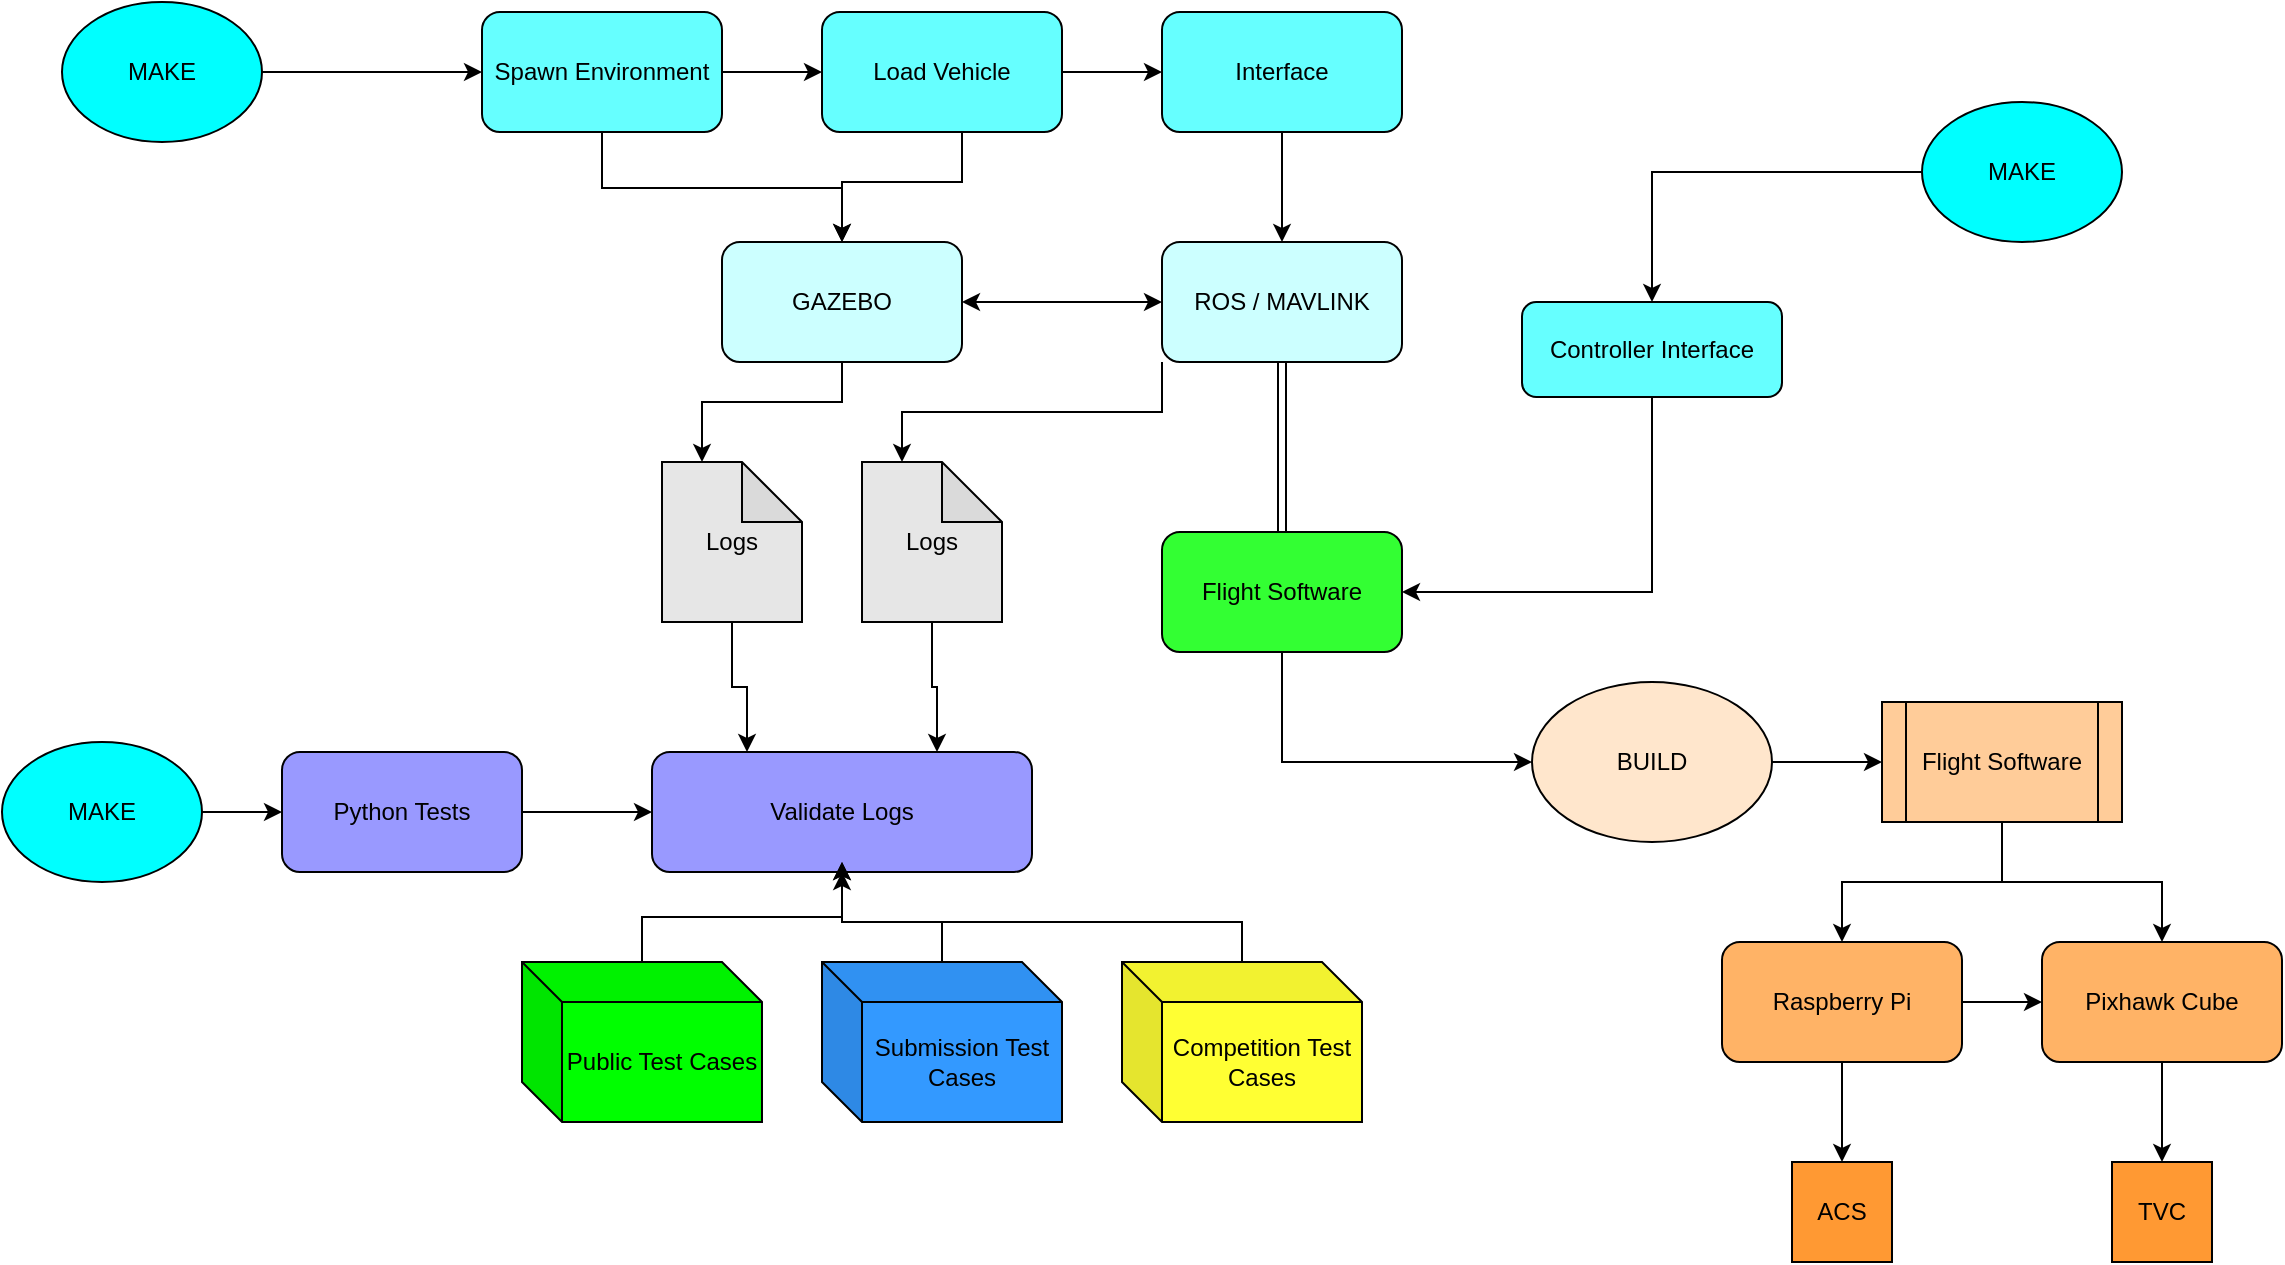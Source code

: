 <mxfile version="13.3.1" type="device" pages="6"><diagram id="QV_t-LwQ4jE7NFjVKtQG" name="Software Overview"><mxGraphModel dx="1341" dy="676" grid="1" gridSize="10" guides="1" tooltips="1" connect="1" arrows="1" fold="1" page="1" pageScale="1" pageWidth="1700" pageHeight="1100" math="0" shadow="0"><root><mxCell id="0"/><mxCell id="1" parent="0"/><mxCell id="266Ga_ibOnJEbYvgZcJY-7" style="edgeStyle=orthogonalEdgeStyle;rounded=0;orthogonalLoop=1;jettySize=auto;html=1;entryX=0;entryY=0.5;entryDx=0;entryDy=0;" parent="1" source="266Ga_ibOnJEbYvgZcJY-1" target="266Ga_ibOnJEbYvgZcJY-4" edge="1"><mxGeometry relative="1" as="geometry"/></mxCell><mxCell id="266Ga_ibOnJEbYvgZcJY-1" value="MAKE" style="ellipse;whiteSpace=wrap;html=1;fillColor=#00FFFF;" parent="1" vertex="1"><mxGeometry x="70" y="40" width="100" height="70" as="geometry"/></mxCell><mxCell id="266Ga_ibOnJEbYvgZcJY-8" style="edgeStyle=orthogonalEdgeStyle;rounded=0;orthogonalLoop=1;jettySize=auto;html=1;entryX=0;entryY=0.5;entryDx=0;entryDy=0;" parent="1" source="266Ga_ibOnJEbYvgZcJY-4" target="266Ga_ibOnJEbYvgZcJY-5" edge="1"><mxGeometry relative="1" as="geometry"/></mxCell><mxCell id="266Ga_ibOnJEbYvgZcJY-9" style="edgeStyle=orthogonalEdgeStyle;rounded=0;orthogonalLoop=1;jettySize=auto;html=1;exitX=0.5;exitY=1;exitDx=0;exitDy=0;entryX=0.5;entryY=0;entryDx=0;entryDy=0;" parent="1" source="266Ga_ibOnJEbYvgZcJY-4" target="266Ga_ibOnJEbYvgZcJY-6" edge="1"><mxGeometry relative="1" as="geometry"><Array as="points"><mxPoint x="340" y="133"/><mxPoint x="460" y="133"/></Array></mxGeometry></mxCell><mxCell id="266Ga_ibOnJEbYvgZcJY-4" value="Spawn Environment" style="rounded=1;whiteSpace=wrap;html=1;fillColor=#66FFFF;" parent="1" vertex="1"><mxGeometry x="280" y="45" width="120" height="60" as="geometry"/></mxCell><mxCell id="266Ga_ibOnJEbYvgZcJY-10" style="edgeStyle=orthogonalEdgeStyle;rounded=0;orthogonalLoop=1;jettySize=auto;html=1;" parent="1" source="266Ga_ibOnJEbYvgZcJY-5" target="266Ga_ibOnJEbYvgZcJY-6" edge="1"><mxGeometry relative="1" as="geometry"><Array as="points"><mxPoint x="520" y="130"/><mxPoint x="460" y="130"/></Array></mxGeometry></mxCell><mxCell id="266Ga_ibOnJEbYvgZcJY-13" style="edgeStyle=orthogonalEdgeStyle;rounded=0;orthogonalLoop=1;jettySize=auto;html=1;" parent="1" source="266Ga_ibOnJEbYvgZcJY-5" target="266Ga_ibOnJEbYvgZcJY-11" edge="1"><mxGeometry relative="1" as="geometry"/></mxCell><mxCell id="266Ga_ibOnJEbYvgZcJY-5" value="Load Vehicle" style="rounded=1;whiteSpace=wrap;html=1;fillColor=#66FFFF;" parent="1" vertex="1"><mxGeometry x="450" y="45" width="120" height="60" as="geometry"/></mxCell><mxCell id="266Ga_ibOnJEbYvgZcJY-25" style="edgeStyle=orthogonalEdgeStyle;rounded=0;orthogonalLoop=1;jettySize=auto;html=1;entryX=0;entryY=0;entryDx=20;entryDy=0;entryPerimeter=0;" parent="1" source="266Ga_ibOnJEbYvgZcJY-6" target="266Ga_ibOnJEbYvgZcJY-22" edge="1"><mxGeometry relative="1" as="geometry"><Array as="points"><mxPoint x="460" y="240"/><mxPoint x="390" y="240"/></Array></mxGeometry></mxCell><mxCell id="266Ga_ibOnJEbYvgZcJY-6" value="GAZEBO" style="rounded=1;whiteSpace=wrap;html=1;fillColor=#CCFFFF;" parent="1" vertex="1"><mxGeometry x="400" y="160" width="120" height="60" as="geometry"/></mxCell><mxCell id="266Ga_ibOnJEbYvgZcJY-14" style="edgeStyle=orthogonalEdgeStyle;rounded=0;orthogonalLoop=1;jettySize=auto;html=1;" parent="1" source="266Ga_ibOnJEbYvgZcJY-11" target="266Ga_ibOnJEbYvgZcJY-12" edge="1"><mxGeometry relative="1" as="geometry"/></mxCell><mxCell id="266Ga_ibOnJEbYvgZcJY-11" value="Interface" style="rounded=1;whiteSpace=wrap;html=1;fillColor=#66FFFF;" parent="1" vertex="1"><mxGeometry x="620" y="45" width="120" height="60" as="geometry"/></mxCell><mxCell id="266Ga_ibOnJEbYvgZcJY-24" style="edgeStyle=orthogonalEdgeStyle;rounded=0;orthogonalLoop=1;jettySize=auto;html=1;exitX=0;exitY=1;exitDx=0;exitDy=0;entryX=0;entryY=0;entryDx=20;entryDy=0;entryPerimeter=0;" parent="1" source="266Ga_ibOnJEbYvgZcJY-12" target="266Ga_ibOnJEbYvgZcJY-23" edge="1"><mxGeometry relative="1" as="geometry"/></mxCell><mxCell id="266Ga_ibOnJEbYvgZcJY-12" value="ROS / MAVLINK" style="rounded=1;whiteSpace=wrap;html=1;fillColor=#CCFFFF;" parent="1" vertex="1"><mxGeometry x="620" y="160" width="120" height="60" as="geometry"/></mxCell><mxCell id="266Ga_ibOnJEbYvgZcJY-15" value="" style="endArrow=classic;startArrow=classic;html=1;entryX=0;entryY=0.5;entryDx=0;entryDy=0;exitX=1;exitY=0.5;exitDx=0;exitDy=0;" parent="1" source="266Ga_ibOnJEbYvgZcJY-6" target="266Ga_ibOnJEbYvgZcJY-12" edge="1"><mxGeometry width="50" height="50" relative="1" as="geometry"><mxPoint x="600" y="340" as="sourcePoint"/><mxPoint x="650" y="290" as="targetPoint"/></mxGeometry></mxCell><mxCell id="266Ga_ibOnJEbYvgZcJY-19" style="edgeStyle=orthogonalEdgeStyle;rounded=0;orthogonalLoop=1;jettySize=auto;html=1;entryX=0.5;entryY=0;entryDx=0;entryDy=0;" parent="1" source="266Ga_ibOnJEbYvgZcJY-16" target="266Ga_ibOnJEbYvgZcJY-17" edge="1"><mxGeometry relative="1" as="geometry"><Array as="points"><mxPoint x="865" y="125"/></Array></mxGeometry></mxCell><mxCell id="266Ga_ibOnJEbYvgZcJY-16" value="MAKE" style="ellipse;whiteSpace=wrap;html=1;fillColor=#00FFFF;" parent="1" vertex="1"><mxGeometry x="1000" y="90" width="100" height="70" as="geometry"/></mxCell><mxCell id="266Ga_ibOnJEbYvgZcJY-20" style="edgeStyle=orthogonalEdgeStyle;rounded=0;orthogonalLoop=1;jettySize=auto;html=1;" parent="1" source="266Ga_ibOnJEbYvgZcJY-17" target="266Ga_ibOnJEbYvgZcJY-18" edge="1"><mxGeometry relative="1" as="geometry"><Array as="points"><mxPoint x="865" y="335"/></Array></mxGeometry></mxCell><mxCell id="266Ga_ibOnJEbYvgZcJY-17" value="Controller Interface" style="rounded=1;whiteSpace=wrap;html=1;fillColor=#66FFFF;" parent="1" vertex="1"><mxGeometry x="800" y="190" width="130" height="47.5" as="geometry"/></mxCell><mxCell id="266Ga_ibOnJEbYvgZcJY-56" style="edgeStyle=orthogonalEdgeStyle;rounded=0;orthogonalLoop=1;jettySize=auto;html=1;entryX=0;entryY=0.5;entryDx=0;entryDy=0;" parent="1" source="266Ga_ibOnJEbYvgZcJY-18" target="266Ga_ibOnJEbYvgZcJY-53" edge="1"><mxGeometry relative="1" as="geometry"><Array as="points"><mxPoint x="680" y="420"/></Array></mxGeometry></mxCell><mxCell id="266Ga_ibOnJEbYvgZcJY-18" value="Flight Software" style="rounded=1;whiteSpace=wrap;html=1;fillColor=#33FF33;" parent="1" vertex="1"><mxGeometry x="620" y="305" width="120" height="60" as="geometry"/></mxCell><mxCell id="266Ga_ibOnJEbYvgZcJY-21" value="" style="shape=link;html=1;entryX=0.5;entryY=1;entryDx=0;entryDy=0;exitX=0.5;exitY=0;exitDx=0;exitDy=0;" parent="1" source="266Ga_ibOnJEbYvgZcJY-18" target="266Ga_ibOnJEbYvgZcJY-12" edge="1"><mxGeometry width="50" height="50" relative="1" as="geometry"><mxPoint x="600" y="340" as="sourcePoint"/><mxPoint x="650" y="290" as="targetPoint"/></mxGeometry></mxCell><mxCell id="266Ga_ibOnJEbYvgZcJY-31" style="edgeStyle=orthogonalEdgeStyle;rounded=0;orthogonalLoop=1;jettySize=auto;html=1;entryX=0.25;entryY=0;entryDx=0;entryDy=0;" parent="1" source="266Ga_ibOnJEbYvgZcJY-22" target="266Ga_ibOnJEbYvgZcJY-28" edge="1"><mxGeometry relative="1" as="geometry"/></mxCell><mxCell id="266Ga_ibOnJEbYvgZcJY-22" value="Logs" style="shape=note;whiteSpace=wrap;html=1;backgroundOutline=1;darkOpacity=0.05;fillColor=#E6E6E6;" parent="1" vertex="1"><mxGeometry x="370" y="270" width="70" height="80" as="geometry"/></mxCell><mxCell id="266Ga_ibOnJEbYvgZcJY-32" style="edgeStyle=orthogonalEdgeStyle;rounded=0;orthogonalLoop=1;jettySize=auto;html=1;entryX=0.75;entryY=0;entryDx=0;entryDy=0;" parent="1" source="266Ga_ibOnJEbYvgZcJY-23" target="266Ga_ibOnJEbYvgZcJY-28" edge="1"><mxGeometry relative="1" as="geometry"/></mxCell><mxCell id="266Ga_ibOnJEbYvgZcJY-23" value="Logs" style="shape=note;whiteSpace=wrap;html=1;backgroundOutline=1;darkOpacity=0.05;fillColor=#E6E6E6;" parent="1" vertex="1"><mxGeometry x="470" y="270" width="70" height="80" as="geometry"/></mxCell><mxCell id="266Ga_ibOnJEbYvgZcJY-29" style="edgeStyle=orthogonalEdgeStyle;rounded=0;orthogonalLoop=1;jettySize=auto;html=1;entryX=0;entryY=0.5;entryDx=0;entryDy=0;" parent="1" source="266Ga_ibOnJEbYvgZcJY-26" target="266Ga_ibOnJEbYvgZcJY-27" edge="1"><mxGeometry relative="1" as="geometry"/></mxCell><mxCell id="266Ga_ibOnJEbYvgZcJY-26" value="MAKE" style="ellipse;whiteSpace=wrap;html=1;strokeColor=#000000;fillColor=#00FFFF;" parent="1" vertex="1"><mxGeometry x="40" y="410" width="100" height="70" as="geometry"/></mxCell><mxCell id="266Ga_ibOnJEbYvgZcJY-30" style="edgeStyle=orthogonalEdgeStyle;rounded=0;orthogonalLoop=1;jettySize=auto;html=1;entryX=0;entryY=0.5;entryDx=0;entryDy=0;" parent="1" source="266Ga_ibOnJEbYvgZcJY-27" target="266Ga_ibOnJEbYvgZcJY-28" edge="1"><mxGeometry relative="1" as="geometry"/></mxCell><mxCell id="266Ga_ibOnJEbYvgZcJY-27" value="Python Tests" style="rounded=1;whiteSpace=wrap;html=1;fillColor=#9999FF;" parent="1" vertex="1"><mxGeometry x="180" y="415" width="120" height="60" as="geometry"/></mxCell><mxCell id="266Ga_ibOnJEbYvgZcJY-28" value="Validate Logs" style="rounded=1;whiteSpace=wrap;html=1;fillColor=#9999FF;" parent="1" vertex="1"><mxGeometry x="365" y="415" width="190" height="60" as="geometry"/></mxCell><mxCell id="266Ga_ibOnJEbYvgZcJY-50" style="edgeStyle=orthogonalEdgeStyle;rounded=0;orthogonalLoop=1;jettySize=auto;html=1;entryX=0.5;entryY=1;entryDx=0;entryDy=0;" parent="1" source="266Ga_ibOnJEbYvgZcJY-47" target="266Ga_ibOnJEbYvgZcJY-28" edge="1"><mxGeometry relative="1" as="geometry"/></mxCell><mxCell id="266Ga_ibOnJEbYvgZcJY-47" value="Public Test Cases" style="shape=cube;whiteSpace=wrap;html=1;boundedLbl=1;backgroundOutline=1;darkOpacity=0.05;darkOpacity2=0.1;fillColor=#00FF00;" parent="1" vertex="1"><mxGeometry x="300" y="520" width="120" height="80" as="geometry"/></mxCell><mxCell id="266Ga_ibOnJEbYvgZcJY-51" style="edgeStyle=orthogonalEdgeStyle;rounded=0;orthogonalLoop=1;jettySize=auto;html=1;" parent="1" source="266Ga_ibOnJEbYvgZcJY-48" edge="1"><mxGeometry relative="1" as="geometry"><mxPoint x="460" y="470" as="targetPoint"/><Array as="points"><mxPoint x="660" y="500"/><mxPoint x="460" y="500"/></Array></mxGeometry></mxCell><mxCell id="266Ga_ibOnJEbYvgZcJY-48" value="Competition Test Cases" style="shape=cube;whiteSpace=wrap;html=1;boundedLbl=1;backgroundOutline=1;darkOpacity=0.05;darkOpacity2=0.1;fillColor=#FFFF33;" parent="1" vertex="1"><mxGeometry x="600" y="520" width="120" height="80" as="geometry"/></mxCell><mxCell id="266Ga_ibOnJEbYvgZcJY-52" style="edgeStyle=orthogonalEdgeStyle;rounded=0;orthogonalLoop=1;jettySize=auto;html=1;" parent="1" source="266Ga_ibOnJEbYvgZcJY-49" edge="1"><mxGeometry relative="1" as="geometry"><mxPoint x="460" y="470" as="targetPoint"/><Array as="points"><mxPoint x="510" y="500"/><mxPoint x="460" y="500"/></Array></mxGeometry></mxCell><mxCell id="266Ga_ibOnJEbYvgZcJY-49" value="Submission Test Cases" style="shape=cube;whiteSpace=wrap;html=1;boundedLbl=1;backgroundOutline=1;darkOpacity=0.05;darkOpacity2=0.1;fillColor=#3399FF;" parent="1" vertex="1"><mxGeometry x="450" y="520" width="120" height="80" as="geometry"/></mxCell><mxCell id="266Ga_ibOnJEbYvgZcJY-60" style="edgeStyle=orthogonalEdgeStyle;rounded=0;orthogonalLoop=1;jettySize=auto;html=1;entryX=0;entryY=0.5;entryDx=0;entryDy=0;" parent="1" source="266Ga_ibOnJEbYvgZcJY-53" target="266Ga_ibOnJEbYvgZcJY-57" edge="1"><mxGeometry relative="1" as="geometry"/></mxCell><mxCell id="266Ga_ibOnJEbYvgZcJY-53" value="BUILD" style="ellipse;whiteSpace=wrap;html=1;strokeColor=#000000;fillColor=#FFE6CC;" parent="1" vertex="1"><mxGeometry x="805" y="380" width="120" height="80" as="geometry"/></mxCell><mxCell id="266Ga_ibOnJEbYvgZcJY-63" style="edgeStyle=orthogonalEdgeStyle;rounded=0;orthogonalLoop=1;jettySize=auto;html=1;entryX=0.5;entryY=0;entryDx=0;entryDy=0;" parent="1" source="266Ga_ibOnJEbYvgZcJY-54" target="266Ga_ibOnJEbYvgZcJY-61" edge="1"><mxGeometry relative="1" as="geometry"/></mxCell><mxCell id="266Ga_ibOnJEbYvgZcJY-65" style="edgeStyle=orthogonalEdgeStyle;rounded=0;orthogonalLoop=1;jettySize=auto;html=1;entryX=0;entryY=0.5;entryDx=0;entryDy=0;" parent="1" source="266Ga_ibOnJEbYvgZcJY-54" target="266Ga_ibOnJEbYvgZcJY-55" edge="1"><mxGeometry relative="1" as="geometry"/></mxCell><mxCell id="266Ga_ibOnJEbYvgZcJY-54" value="Raspberry Pi" style="rounded=1;whiteSpace=wrap;html=1;strokeColor=#000000;fillColor=#FFB366;" parent="1" vertex="1"><mxGeometry x="900" y="510" width="120" height="60" as="geometry"/></mxCell><mxCell id="266Ga_ibOnJEbYvgZcJY-64" style="edgeStyle=orthogonalEdgeStyle;rounded=0;orthogonalLoop=1;jettySize=auto;html=1;entryX=0.5;entryY=0;entryDx=0;entryDy=0;" parent="1" source="266Ga_ibOnJEbYvgZcJY-55" target="266Ga_ibOnJEbYvgZcJY-62" edge="1"><mxGeometry relative="1" as="geometry"/></mxCell><mxCell id="266Ga_ibOnJEbYvgZcJY-55" value="Pixhawk Cube" style="rounded=1;whiteSpace=wrap;html=1;strokeColor=#000000;fillColor=#FFB366;" parent="1" vertex="1"><mxGeometry x="1060" y="510" width="120" height="60" as="geometry"/></mxCell><mxCell id="266Ga_ibOnJEbYvgZcJY-58" style="edgeStyle=orthogonalEdgeStyle;rounded=0;orthogonalLoop=1;jettySize=auto;html=1;entryX=0.5;entryY=0;entryDx=0;entryDy=0;" parent="1" source="266Ga_ibOnJEbYvgZcJY-57" target="266Ga_ibOnJEbYvgZcJY-54" edge="1"><mxGeometry relative="1" as="geometry"/></mxCell><mxCell id="266Ga_ibOnJEbYvgZcJY-59" style="edgeStyle=orthogonalEdgeStyle;rounded=0;orthogonalLoop=1;jettySize=auto;html=1;" parent="1" source="266Ga_ibOnJEbYvgZcJY-57" target="266Ga_ibOnJEbYvgZcJY-55" edge="1"><mxGeometry relative="1" as="geometry"/></mxCell><mxCell id="266Ga_ibOnJEbYvgZcJY-57" value="Flight Software" style="shape=process;whiteSpace=wrap;html=1;backgroundOutline=1;strokeColor=#000000;fillColor=#FFCC99;" parent="1" vertex="1"><mxGeometry x="980" y="390" width="120" height="60" as="geometry"/></mxCell><mxCell id="266Ga_ibOnJEbYvgZcJY-61" value="ACS" style="whiteSpace=wrap;html=1;aspect=fixed;strokeColor=#000000;fillColor=#FF9933;" parent="1" vertex="1"><mxGeometry x="935" y="620" width="50" height="50" as="geometry"/></mxCell><mxCell id="266Ga_ibOnJEbYvgZcJY-62" value="TVC" style="whiteSpace=wrap;html=1;aspect=fixed;strokeColor=#000000;fillColor=#FF9933;" parent="1" vertex="1"><mxGeometry x="1095" y="620" width="50" height="50" as="geometry"/></mxCell></root></mxGraphModel></diagram><diagram id="mTxmU16VU5d2t4yKOXCx" name="Logic Flow"><mxGraphModel dx="1341" dy="676" grid="1" gridSize="10" guides="1" tooltips="1" connect="1" arrows="1" fold="1" page="1" pageScale="1" pageWidth="1700" pageHeight="1100" math="0" shadow="0"><root><mxCell id="L59uV44msr6y9Qb37QEs-0"/><mxCell id="L59uV44msr6y9Qb37QEs-1" parent="L59uV44msr6y9Qb37QEs-0"/></root></mxGraphModel></diagram><diagram id="eLiB-ae-I0bF-2y7iIBa" name="Hardware Connection"><mxGraphModel dx="1118" dy="563" grid="1" gridSize="10" guides="1" tooltips="1" connect="1" arrows="1" fold="1" page="1" pageScale="1" pageWidth="1700" pageHeight="1100" math="0" shadow="0"><root><mxCell id="LiqK97Otz3CZZz8D9-R--0"/><mxCell id="LiqK97Otz3CZZz8D9-R--1" parent="LiqK97Otz3CZZz8D9-R--0"/><mxCell id="LiqK97Otz3CZZz8D9-R--4" style="edgeStyle=orthogonalEdgeStyle;rounded=0;orthogonalLoop=1;jettySize=auto;html=1;entryX=0.5;entryY=1;entryDx=0;entryDy=0;entryPerimeter=0;" edge="1" parent="LiqK97Otz3CZZz8D9-R--1" source="LiqK97Otz3CZZz8D9-R--2" target="LiqK97Otz3CZZz8D9-R--3"><mxGeometry relative="1" as="geometry"/></mxCell><UserObject label="Terminal" link="data:page/id,dPQNYW0pSwMdl414c_Bj" id="LiqK97Otz3CZZz8D9-R--2"><mxCell style="points=[];aspect=fixed;html=1;align=center;shadow=0;dashed=0;image;image=img/lib/allied_telesis/computer_and_terminals/Personal_Computer.svg;" vertex="1" parent="LiqK97Otz3CZZz8D9-R--1"><mxGeometry x="80" y="130" width="45.6" height="61.8" as="geometry"/></mxCell></UserObject><mxCell id="LiqK97Otz3CZZz8D9-R--3" value="" style="verticalLabelPosition=bottom;shadow=0;dashed=0;align=center;html=1;verticalAlign=top;shape=mxgraph.electrical.radio.aerial_-_antenna_2;" vertex="1" parent="LiqK97Otz3CZZz8D9-R--1"><mxGeometry x="260" y="40" width="79" height="100" as="geometry"/></mxCell><mxCell id="LiqK97Otz3CZZz8D9-R--7" value="Telemetry Data" style="edgeStyle=orthogonalEdgeStyle;rounded=0;orthogonalLoop=1;jettySize=auto;html=1;" edge="1" parent="LiqK97Otz3CZZz8D9-R--1" source="LiqK97Otz3CZZz8D9-R--5" target="LiqK97Otz3CZZz8D9-R--3"><mxGeometry relative="1" as="geometry"/></mxCell><mxCell id="LiqK97Otz3CZZz8D9-R--9" value="UART" style="edgeStyle=orthogonalEdgeStyle;rounded=0;orthogonalLoop=1;jettySize=auto;html=1;entryX=0;entryY=0.5;entryDx=0;entryDy=0;" edge="1" parent="LiqK97Otz3CZZz8D9-R--1" source="LiqK97Otz3CZZz8D9-R--5" target="LiqK97Otz3CZZz8D9-R--8"><mxGeometry relative="1" as="geometry"><Array as="points"><mxPoint x="570" y="290"/></Array></mxGeometry></mxCell><mxCell id="LiqK97Otz3CZZz8D9-R--5" value="" style="verticalLabelPosition=bottom;shadow=0;dashed=0;align=center;html=1;verticalAlign=top;shape=mxgraph.electrical.radio.aerial_-_antenna_1;" vertex="1" parent="LiqK97Otz3CZZz8D9-R--1"><mxGeometry x="530" y="40" width="80" height="100" as="geometry"/></mxCell><mxCell id="LiqK97Otz3CZZz8D9-R--6" value="100 m" style="endArrow=none;dashed=1;html=1;entryX=0.013;entryY=-0.01;entryDx=0;entryDy=0;entryPerimeter=0;" edge="1" parent="LiqK97Otz3CZZz8D9-R--1" target="LiqK97Otz3CZZz8D9-R--5"><mxGeometry width="50" height="50" relative="1" as="geometry"><mxPoint x="340" y="40" as="sourcePoint"/><mxPoint x="510" y="270" as="targetPoint"/></mxGeometry></mxCell><mxCell id="L8g71v41RzZo-y1IxG4l-2" style="edgeStyle=orthogonalEdgeStyle;rounded=0;orthogonalLoop=1;jettySize=auto;html=1;entryX=0;entryY=0.5;entryDx=0;entryDy=0;" edge="1" parent="LiqK97Otz3CZZz8D9-R--1" source="LiqK97Otz3CZZz8D9-R--8" target="L8g71v41RzZo-y1IxG4l-0"><mxGeometry relative="1" as="geometry"><Array as="points"><mxPoint x="800" y="70"/></Array></mxGeometry></mxCell><mxCell id="L8g71v41RzZo-y1IxG4l-10" value="UART&lt;br&gt;(mavlink)" style="edgeStyle=orthogonalEdgeStyle;rounded=0;orthogonalLoop=1;jettySize=auto;html=1;" edge="1" parent="LiqK97Otz3CZZz8D9-R--1" source="LiqK97Otz3CZZz8D9-R--8" target="L8g71v41RzZo-y1IxG4l-9"><mxGeometry relative="1" as="geometry"/></mxCell><mxCell id="L8g71v41RzZo-y1IxG4l-16" value="Control Signal" style="edgeStyle=orthogonalEdgeStyle;rounded=0;orthogonalLoop=1;jettySize=auto;html=1;exitX=0.75;exitY=1;exitDx=0;exitDy=0;entryX=0;entryY=0.75;entryDx=0;entryDy=0;" edge="1" parent="LiqK97Otz3CZZz8D9-R--1" source="LiqK97Otz3CZZz8D9-R--8" target="L8g71v41RzZo-y1IxG4l-12"><mxGeometry relative="1" as="geometry"><Array as="points"><mxPoint x="834" y="445"/></Array></mxGeometry></mxCell><UserObject label="" link="data:page/id,_iH45gvC7xI7rbYf9HFH" id="LiqK97Otz3CZZz8D9-R--8"><mxCell style="shape=image;verticalLabelPosition=bottom;labelBackgroundColor=#ffffff;verticalAlign=top;aspect=fixed;imageAspect=0;image=https://www.raspberrypi.org/homepage-9df4b/static/hero-shot-33d83b8c5fa0933373dabcc9462b32a3.png;" vertex="1" parent="LiqK97Otz3CZZz8D9-R--1"><mxGeometry x="628.96" y="200" width="272.09" height="180" as="geometry"/></mxCell></UserObject><mxCell id="L8g71v41RzZo-y1IxG4l-3" style="edgeStyle=orthogonalEdgeStyle;rounded=0;orthogonalLoop=1;jettySize=auto;html=1;entryX=0;entryY=0.5;entryDx=0;entryDy=0;" edge="1" parent="LiqK97Otz3CZZz8D9-R--1" source="L8g71v41RzZo-y1IxG4l-0" target="L8g71v41RzZo-y1IxG4l-1"><mxGeometry relative="1" as="geometry"><mxPoint x="1100" y="70" as="targetPoint"/></mxGeometry></mxCell><mxCell id="L8g71v41RzZo-y1IxG4l-0" value="Relay Board" style="rounded=1;whiteSpace=wrap;html=1;" vertex="1" parent="LiqK97Otz3CZZz8D9-R--1"><mxGeometry x="830" y="40" width="120" height="60" as="geometry"/></mxCell><mxCell id="L8g71v41RzZo-y1IxG4l-5" style="edgeStyle=orthogonalEdgeStyle;rounded=0;orthogonalLoop=1;jettySize=auto;html=1;entryX=1;entryY=0.5;entryDx=0;entryDy=0;exitX=0.5;exitY=1;exitDx=0;exitDy=0;" edge="1" parent="LiqK97Otz3CZZz8D9-R--1" source="L8g71v41RzZo-y1IxG4l-1" target="L8g71v41RzZo-y1IxG4l-7"><mxGeometry relative="1" as="geometry"><mxPoint x="1200" y="260" as="targetPoint"/><Array as="points"><mxPoint x="1130" y="140"/></Array></mxGeometry></mxCell><mxCell id="L8g71v41RzZo-y1IxG4l-1" value="Solenoid Valve" style="rounded=1;whiteSpace=wrap;html=1;" vertex="1" parent="LiqK97Otz3CZZz8D9-R--1"><mxGeometry x="1070" y="40" width="120" height="60" as="geometry"/></mxCell><mxCell id="L8g71v41RzZo-y1IxG4l-8" style="edgeStyle=orthogonalEdgeStyle;rounded=0;orthogonalLoop=1;jettySize=auto;html=1;entryX=0.75;entryY=0;entryDx=0;entryDy=0;" edge="1" parent="LiqK97Otz3CZZz8D9-R--1" source="L8g71v41RzZo-y1IxG4l-7" target="LiqK97Otz3CZZz8D9-R--8"><mxGeometry relative="1" as="geometry"/></mxCell><mxCell id="L8g71v41RzZo-y1IxG4l-7" value="Pressure Sensor" style="rounded=0;whiteSpace=wrap;html=1;" vertex="1" parent="LiqK97Otz3CZZz8D9-R--1"><mxGeometry x="920" y="110" width="120" height="60" as="geometry"/></mxCell><mxCell id="L8g71v41RzZo-y1IxG4l-15" value="Servo PWM Signal" style="edgeStyle=orthogonalEdgeStyle;rounded=0;orthogonalLoop=1;jettySize=auto;html=1;entryX=0.5;entryY=1;entryDx=0;entryDy=0;exitX=1;exitY=0.25;exitDx=0;exitDy=0;" edge="1" parent="LiqK97Otz3CZZz8D9-R--1" source="L8g71v41RzZo-y1IxG4l-9" target="L8g71v41RzZo-y1IxG4l-12"><mxGeometry relative="1" as="geometry"><Array as="points"><mxPoint x="1285" y="524"/></Array></mxGeometry></mxCell><mxCell id="L8g71v41RzZo-y1IxG4l-20" value="Servo PWM" style="edgeStyle=orthogonalEdgeStyle;rounded=0;orthogonalLoop=1;jettySize=auto;html=1;entryX=0;entryY=0.5;entryDx=0;entryDy=0;" edge="1" parent="LiqK97Otz3CZZz8D9-R--1" source="L8g71v41RzZo-y1IxG4l-9" target="L8g71v41RzZo-y1IxG4l-18"><mxGeometry relative="1" as="geometry"><Array as="points"><mxPoint x="540" y="570"/><mxPoint x="540" y="271"/></Array></mxGeometry></mxCell><mxCell id="L8g71v41RzZo-y1IxG4l-21" value="Servo PWM" style="edgeStyle=orthogonalEdgeStyle;rounded=0;orthogonalLoop=1;jettySize=auto;html=1;" edge="1" parent="LiqK97Otz3CZZz8D9-R--1" source="L8g71v41RzZo-y1IxG4l-9" target="L8g71v41RzZo-y1IxG4l-19"><mxGeometry relative="1" as="geometry"><Array as="points"><mxPoint x="539" y="570"/><mxPoint x="539" y="471"/></Array></mxGeometry></mxCell><UserObject label="" link="data:page/id,vwO9D-A8-DonAenNyV-I" id="L8g71v41RzZo-y1IxG4l-9"><mxCell style="shape=image;verticalLabelPosition=bottom;labelBackgroundColor=#ffffff;verticalAlign=top;aspect=fixed;imageAspect=0;image=https://ardupilot.org/copter/_images/pixhawk2-pinout.jpg;" vertex="1" parent="LiqK97Otz3CZZz8D9-R--1"><mxGeometry x="610" y="477.99" width="310" height="183.02" as="geometry"/></mxCell></UserObject><mxCell id="L8g71v41RzZo-y1IxG4l-17" value="Telemetry Data" style="edgeStyle=orthogonalEdgeStyle;rounded=0;orthogonalLoop=1;jettySize=auto;html=1;exitX=0;exitY=0.25;exitDx=0;exitDy=0;entryX=1;entryY=0.75;entryDx=0;entryDy=0;" edge="1" parent="LiqK97Otz3CZZz8D9-R--1" source="L8g71v41RzZo-y1IxG4l-12" target="LiqK97Otz3CZZz8D9-R--8"><mxGeometry relative="1" as="geometry"><Array as="points"><mxPoint x="1130" y="335"/></Array></mxGeometry></mxCell><mxCell id="L8g71v41RzZo-y1IxG4l-12" value="" style="shape=image;verticalLabelPosition=bottom;labelBackgroundColor=#ffffff;verticalAlign=top;aspect=fixed;imageAspect=0;image=https://www.jetcat.de/jetcat/produkte/pro/p300-pro/P300%20PRO.png;" vertex="1" parent="LiqK97Otz3CZZz8D9-R--1"><mxGeometry x="1130" y="290.0" width="310" height="206.87" as="geometry"/></mxCell><mxCell id="L8g71v41RzZo-y1IxG4l-18" value="" style="shape=image;verticalLabelPosition=bottom;labelBackgroundColor=#ffffff;verticalAlign=top;aspect=fixed;imageAspect=0;image=https://img2.pngio.com/linear-actuators-strutsafrica-linear-actuator-png-1430_1001.png;rotation=-180;" vertex="1" parent="LiqK97Otz3CZZz8D9-R--1"><mxGeometry x="260" y="191.8" width="227.14" height="159" as="geometry"/></mxCell><mxCell id="L8g71v41RzZo-y1IxG4l-19" value="" style="shape=image;verticalLabelPosition=bottom;labelBackgroundColor=#ffffff;verticalAlign=top;aspect=fixed;imageAspect=0;image=https://img2.pngio.com/linear-actuators-strutsafrica-linear-actuator-png-1430_1001.png;rotation=-180;" vertex="1" parent="LiqK97Otz3CZZz8D9-R--1"><mxGeometry x="240" y="391" width="227.14" height="159" as="geometry"/></mxCell><mxCell id="L8g71v41RzZo-y1IxG4l-27" style="edgeStyle=orthogonalEdgeStyle;rounded=0;orthogonalLoop=1;jettySize=auto;html=1;" edge="1" parent="LiqK97Otz3CZZz8D9-R--1" source="L8g71v41RzZo-y1IxG4l-26"><mxGeometry relative="1" as="geometry"><mxPoint x="901" y="245" as="targetPoint"/></mxGeometry></mxCell><mxCell id="L8g71v41RzZo-y1IxG4l-26" value="IMU Sensor" style="rounded=0;whiteSpace=wrap;html=1;" vertex="1" parent="LiqK97Otz3CZZz8D9-R--1"><mxGeometry x="1010" y="210" width="120" height="60" as="geometry"/></mxCell></root></mxGraphModel></diagram><diagram id="_iH45gvC7xI7rbYf9HFH" name="Master Controller"><mxGraphModel dx="1341" dy="676" grid="1" gridSize="10" guides="1" tooltips="1" connect="1" arrows="1" fold="1" page="1" pageScale="1" pageWidth="1700" pageHeight="1100" math="0" shadow="0"><root><mxCell id="qhSA4VK86BDcpm6CJ3XT-0"/><mxCell id="qhSA4VK86BDcpm6CJ3XT-1" parent="qhSA4VK86BDcpm6CJ3XT-0"/><UserObject label="" id="DHowx52tsM_znbf_9kw9-0"><mxCell style="shape=image;verticalLabelPosition=bottom;labelBackgroundColor=#ffffff;verticalAlign=top;aspect=fixed;imageAspect=0;image=https://www.raspberrypi.org/homepage-9df4b/static/hero-shot-33d83b8c5fa0933373dabcc9462b32a3.png;" vertex="1" parent="qhSA4VK86BDcpm6CJ3XT-1"><mxGeometry x="330.0" y="200" width="272.09" height="180" as="geometry"/></mxCell></UserObject><mxCell id="DHowx52tsM_znbf_9kw9-1" value="" style="rounded=1;whiteSpace=wrap;html=1;" vertex="1" parent="qhSA4VK86BDcpm6CJ3XT-1"><mxGeometry x="750" y="340" width="120" height="60" as="geometry"/></mxCell><mxCell id="DHowx52tsM_znbf_9kw9-6" style="edgeStyle=orthogonalEdgeStyle;rounded=0;orthogonalLoop=1;jettySize=auto;html=1;entryX=0;entryY=0.25;entryDx=0;entryDy=0;" edge="1" parent="qhSA4VK86BDcpm6CJ3XT-1" source="DHowx52tsM_znbf_9kw9-2" target="DHowx52tsM_znbf_9kw9-0"><mxGeometry relative="1" as="geometry"/></mxCell><mxCell id="DHowx52tsM_znbf_9kw9-2" value="Constraints" style="shape=process;whiteSpace=wrap;html=1;backgroundOutline=1;" vertex="1" parent="qhSA4VK86BDcpm6CJ3XT-1"><mxGeometry x="50" y="170" width="120" height="60" as="geometry"/></mxCell><mxCell id="DHowx52tsM_znbf_9kw9-5" style="edgeStyle=orthogonalEdgeStyle;rounded=0;orthogonalLoop=1;jettySize=auto;html=1;entryX=0;entryY=0.5;entryDx=0;entryDy=0;" edge="1" parent="qhSA4VK86BDcpm6CJ3XT-1" source="DHowx52tsM_znbf_9kw9-3" target="DHowx52tsM_znbf_9kw9-0"><mxGeometry relative="1" as="geometry"/></mxCell><mxCell id="DHowx52tsM_znbf_9kw9-3" value="Waypoint (x,y,z)" style="shape=process;whiteSpace=wrap;html=1;backgroundOutline=1;" vertex="1" parent="qhSA4VK86BDcpm6CJ3XT-1"><mxGeometry x="50" y="260" width="120" height="60" as="geometry"/></mxCell></root></mxGraphModel></diagram><diagram id="vwO9D-A8-DonAenNyV-I" name="PixHawk Controller"><mxGraphModel dx="1341" dy="676" grid="1" gridSize="10" guides="1" tooltips="1" connect="1" arrows="1" fold="1" page="1" pageScale="1" pageWidth="1700" pageHeight="1100" math="0" shadow="0"><root><mxCell id="vHX367eeGWUGZEXDQjHt-0"/><mxCell id="vHX367eeGWUGZEXDQjHt-1" parent="vHX367eeGWUGZEXDQjHt-0"/></root></mxGraphModel></diagram><diagram id="dPQNYW0pSwMdl414c_Bj" name="Terminal Interface"><mxGraphModel dx="1341" dy="676" grid="1" gridSize="10" guides="1" tooltips="1" connect="1" arrows="1" fold="1" page="1" pageScale="1" pageWidth="1700" pageHeight="1100" math="0" shadow="0"><root><mxCell id="HrFTNoB6ju75Ogxj65by-0"/><mxCell id="HrFTNoB6ju75Ogxj65by-1" parent="HrFTNoB6ju75Ogxj65by-0"/></root></mxGraphModel></diagram></mxfile>